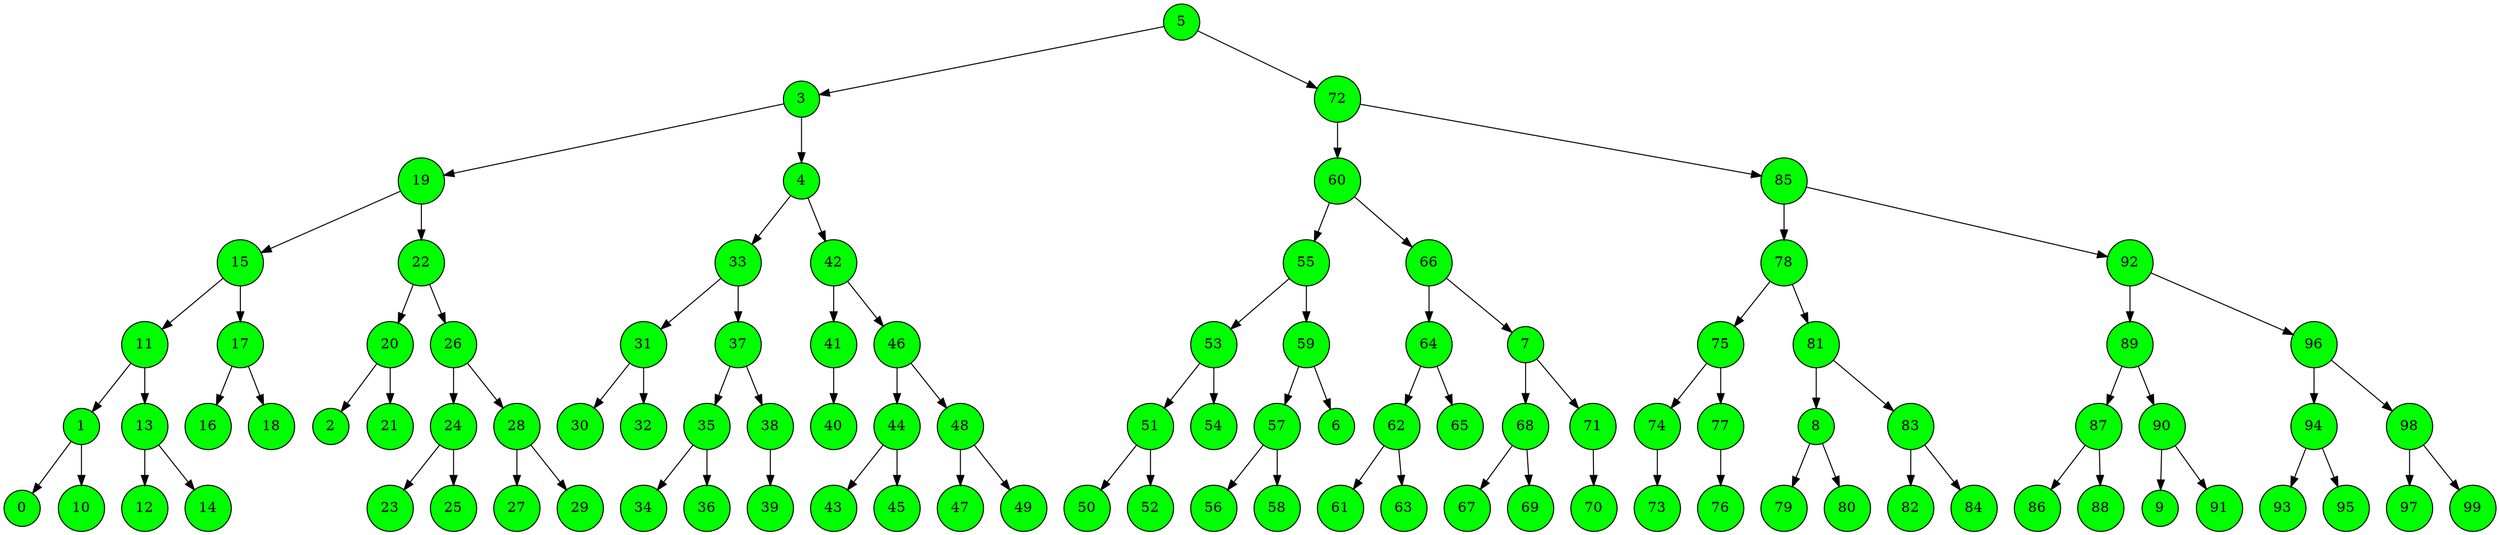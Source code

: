 digraph BST {
    node [shape=circle, style=filled, fillcolor=green];
    5;
    5 -> 3;
    3;
    3 -> 19;
    19;
    19 -> 15;
    15;
    15 -> 11;
    11;
    11 -> 1;
    1;
    1 -> 0;
    0;
    1 -> 10;
    10;
    11 -> 13;
    13;
    13 -> 12;
    12;
    13 -> 14;
    14;
    15 -> 17;
    17;
    17 -> 16;
    16;
    17 -> 18;
    18;
    19 -> 22;
    22;
    22 -> 20;
    20;
    20 -> 2;
    2;
    20 -> 21;
    21;
    22 -> 26;
    26;
    26 -> 24;
    24;
    24 -> 23;
    23;
    24 -> 25;
    25;
    26 -> 28;
    28;
    28 -> 27;
    27;
    28 -> 29;
    29;
    3 -> 4;
    4;
    4 -> 33;
    33;
    33 -> 31;
    31;
    31 -> 30;
    30;
    31 -> 32;
    32;
    33 -> 37;
    37;
    37 -> 35;
    35;
    35 -> 34;
    34;
    35 -> 36;
    36;
    37 -> 38;
    38;
    38 -> 39;
    39;
    4 -> 42;
    42;
    42 -> 41;
    41;
    41 -> 40;
    40;
    42 -> 46;
    46;
    46 -> 44;
    44;
    44 -> 43;
    43;
    44 -> 45;
    45;
    46 -> 48;
    48;
    48 -> 47;
    47;
    48 -> 49;
    49;
    5 -> 72;
    72;
    72 -> 60;
    60;
    60 -> 55;
    55;
    55 -> 53;
    53;
    53 -> 51;
    51;
    51 -> 50;
    50;
    51 -> 52;
    52;
    53 -> 54;
    54;
    55 -> 59;
    59;
    59 -> 57;
    57;
    57 -> 56;
    56;
    57 -> 58;
    58;
    59 -> 6;
    6;
    60 -> 66;
    66;
    66 -> 64;
    64;
    64 -> 62;
    62;
    62 -> 61;
    61;
    62 -> 63;
    63;
    64 -> 65;
    65;
    66 -> 7;
    7;
    7 -> 68;
    68;
    68 -> 67;
    67;
    68 -> 69;
    69;
    7 -> 71;
    71;
    71 -> 70;
    70;
    72 -> 85;
    85;
    85 -> 78;
    78;
    78 -> 75;
    75;
    75 -> 74;
    74;
    74 -> 73;
    73;
    75 -> 77;
    77;
    77 -> 76;
    76;
    78 -> 81;
    81;
    81 -> 8;
    8;
    8 -> 79;
    79;
    8 -> 80;
    80;
    81 -> 83;
    83;
    83 -> 82;
    82;
    83 -> 84;
    84;
    85 -> 92;
    92;
    92 -> 89;
    89;
    89 -> 87;
    87;
    87 -> 86;
    86;
    87 -> 88;
    88;
    89 -> 90;
    90;
    90 -> 9;
    9;
    90 -> 91;
    91;
    92 -> 96;
    96;
    96 -> 94;
    94;
    94 -> 93;
    93;
    94 -> 95;
    95;
    96 -> 98;
    98;
    98 -> 97;
    97;
    98 -> 99;
    99;
}